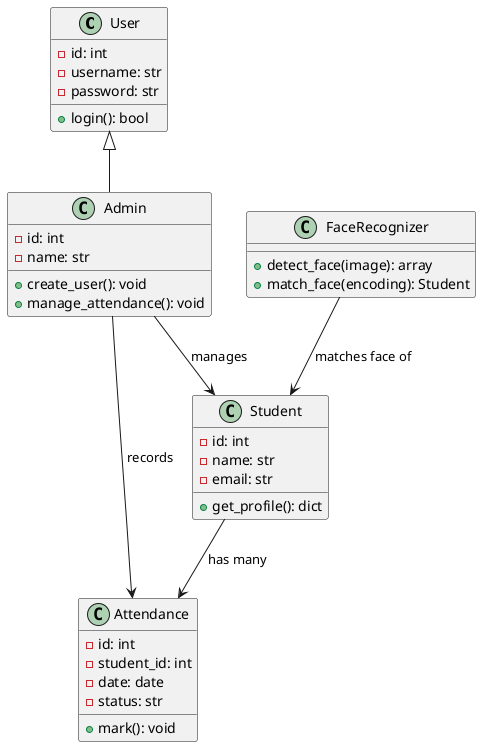 @startuml

class User {
  -id: int
  -username: str
  -password: str
  +login(): bool
}

class Student {
  -id: int
  -name: str
  -email: str
  +get_profile(): dict
}

class Attendance {
  -id: int
  -student_id: int
  -date: date
  -status: str
  +mark(): void
}

class FaceRecognizer {
  +detect_face(image): array
  +match_face(encoding): Student
}

class Admin {
  -id: int
  -name: str
  +create_user(): void
  +manage_attendance(): void
}

User <|-- Admin
Student --> Attendance : "has many"
Admin --> Student : "manages"
Admin --> Attendance : "records"
FaceRecognizer --> Student : "matches face of"

@enduml
